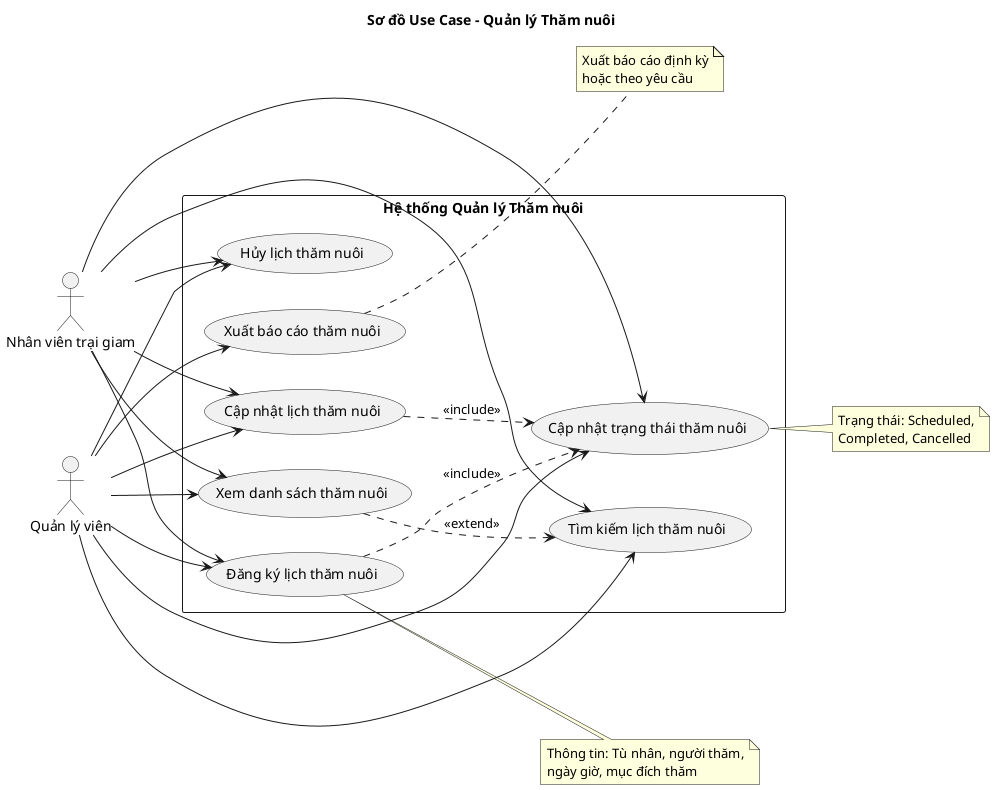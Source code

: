 @startuml "Sơ đồ Use Case - Quản lý Thăm nuôi"

title Sơ đồ Use Case - Quản lý Thăm nuôi

left to right direction

actor "Quản lý viên" as Admin
actor "Nhân viên trại giam" as Staff

rectangle "Hệ thống Quản lý Thăm nuôi" {
    usecase "Đăng ký lịch thăm nuôi" as UC1
    usecase "Cập nhật lịch thăm nuôi" as UC2
    usecase "Hủy lịch thăm nuôi" as UC3
    usecase "Xem danh sách thăm nuôi" as UC4
    usecase "Tìm kiếm lịch thăm nuôi" as UC5
    usecase "Cập nhật trạng thái thăm nuôi" as UC6
    usecase "Xuất báo cáo thăm nuôi" as UC7
}

' Quan hệ với Admin
Admin --> UC1
Admin --> UC2
Admin --> UC3
Admin --> UC4
Admin --> UC5
Admin --> UC6
Admin --> UC7

' Quan hệ với Staff
Staff --> UC1
Staff --> UC2
Staff --> UC3
Staff --> UC4
Staff --> UC5
Staff --> UC6

' Include relationships
UC1 ..> UC6 : <<include>>
UC2 ..> UC6 : <<include>>

' Extend relationships
UC4 ..> UC5 : <<extend>>

note right of UC1
  Thông tin: Tù nhân, người thăm,
  ngày giờ, mục đích thăm
end note

note right of UC6
  Trạng thái: Scheduled,
  Completed, Cancelled
end note

note right of UC7
  Xuất báo cáo định kỳ
  hoặc theo yêu cầu
end note

@enduml 